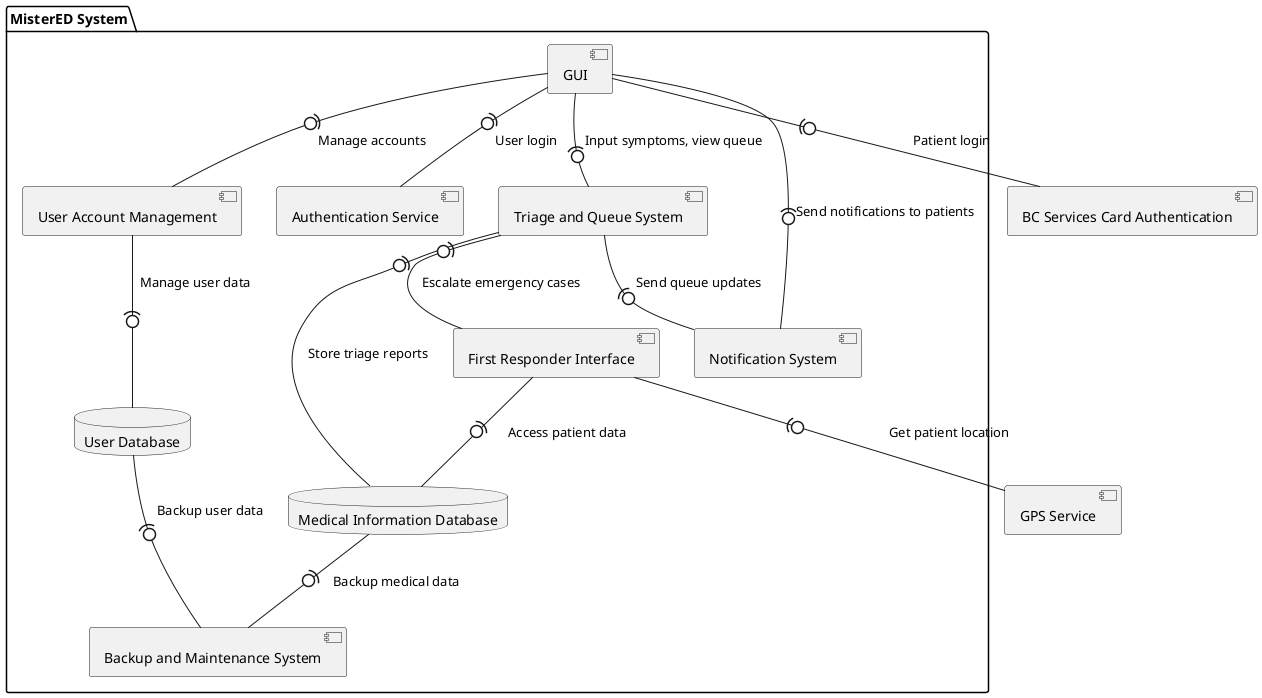 @startuml
package "MisterED System" {
    [GUI] as UI
    [Triage and Queue System] as Triage
    database "Medical Information Database" as DB
    database "User Database" as UserDB
    [Notification System] as Notify
    [User Account Management] as AccountMgmt
    [Backup and Maintenance System] as Backup
    [First Responder Interface] as FirstResponder
    [Authentication Service] as UserAuth
}

[BC Services Card Authentication] as PatientAuth
[GPS Service] as GPS

UI -(0- PatientAuth : "Patient login"
UI -(0- UserAuth : "User login"
UI -(0- Triage : "Input symptoms, view queue"
UI -(0- AccountMgmt : "Manage accounts"
UI -(0- Notify : "Send notifications to patients"
Triage -(0- DB : "Store triage reports"
Triage -(0- Notify : "Send queue updates"
Triage -(0- FirstResponder : "Escalate emergency cases"
FirstResponder -(0- DB : "Access patient data"
FirstResponder -(0- GPS : "Get patient location"
AccountMgmt -(0- UserDB : "Manage user data"
DB -(0- Backup : "Backup medical data"
UserDB -(0- Backup : "Backup user data"

@enduml
